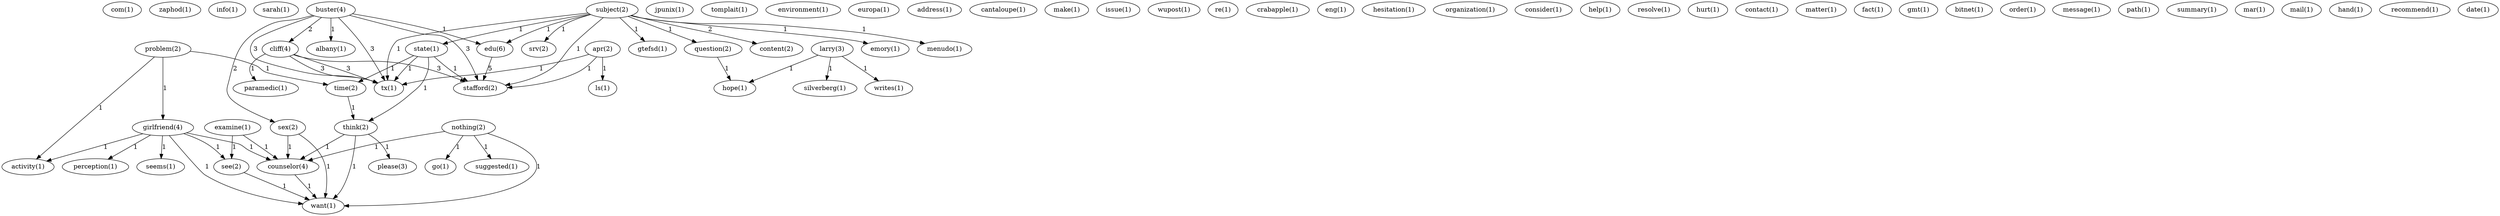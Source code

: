 digraph G {
  com [ label="com(1)" ];
  zaphod [ label="zaphod(1)" ];
  info [ label="info(1)" ];
  sarah [ label="sarah(1)" ];
  problem [ label="problem(2)" ];
  girlfriend [ label="girlfriend(4)" ];
  activity [ label="activity(1)" ];
  time [ label="time(2)" ];
  perception [ label="perception(1)" ];
  seems [ label="seems(1)" ];
  see [ label="see(2)" ];
  counselor [ label="counselor(4)" ];
  want [ label="want(1)" ];
  jpunix [ label="jpunix(1)" ];
  buster [ label="buster(4)" ];
  sex [ label="sex(2)" ];
  cliff [ label="cliff(4)" ];
  tx [ label="tx(1)" ];
  albany [ label="albany(1)" ];
  tx [ label="tx(1)" ];
  edu [ label="edu(6)" ];
  stafford [ label="stafford(2)" ];
  tomplait [ label="tomplait(1)" ];
  environment [ label="environment(1)" ];
  europa [ label="europa(1)" ];
  address [ label="address(1)" ];
  cantaloupe [ label="cantaloupe(1)" ];
  make [ label="make(1)" ];
  issue [ label="issue(1)" ];
  nothing [ label="nothing(2)" ];
  go [ label="go(1)" ];
  suggested [ label="suggested(1)" ];
  wupost [ label="wupost(1)" ];
  re [ label="re(1)" ];
  crabapple [ label="crabapple(1)" ];
  paramedic [ label="paramedic(1)" ];
  eng [ label="eng(1)" ];
  hesitation [ label="hesitation(1)" ];
  organization [ label="organization(1)" ];
  consider [ label="consider(1)" ];
  help [ label="help(1)" ];
  resolve [ label="resolve(1)" ];
  hurt [ label="hurt(1)" ];
  larry [ label="larry(3)" ];
  silverberg [ label="silverberg(1)" ];
  writes [ label="writes(1)" ];
  hope [ label="hope(1)" ];
  subject [ label="subject(2)" ];
  content [ label="content(2)" ];
  emory [ label="emory(1)" ];
  menudo [ label="menudo(1)" ];
  srv [ label="srv(2)" ];
  state [ label="state(1)" ];
  question [ label="question(2)" ];
  gtefsd [ label="gtefsd(1)" ];
  contact [ label="contact(1)" ];
  matter [ label="matter(1)" ];
  fact [ label="fact(1)" ];
  examine [ label="examine(1)" ];
  gmt [ label="gmt(1)" ];
  bitnet [ label="bitnet(1)" ];
  apr [ label="apr(2)" ];
  ls [ label="ls(1)" ];
  think [ label="think(2)" ];
  order [ label="order(1)" ];
  message [ label="message(1)" ];
  path [ label="path(1)" ];
  summary [ label="summary(1)" ];
  mar [ label="mar(1)" ];
  mail [ label="mail(1)" ];
  hand [ label="hand(1)" ];
  please [ label="please(3)" ];
  recommend [ label="recommend(1)" ];
  date [ label="date(1)" ];
  problem -> girlfriend [ label="1" ];
  problem -> activity [ label="1" ];
  problem -> time [ label="1" ];
  girlfriend -> perception [ label="1" ];
  girlfriend -> activity [ label="1" ];
  girlfriend -> seems [ label="1" ];
  girlfriend -> see [ label="1" ];
  girlfriend -> counselor [ label="1" ];
  girlfriend -> want [ label="1" ];
  buster -> sex [ label="2" ];
  buster -> cliff [ label="2" ];
  buster -> tx [ label="3" ];
  buster -> albany [ label="1" ];
  buster -> tx [ label="3" ];
  buster -> edu [ label="1" ];
  buster -> stafford [ label="3" ];
  sex -> counselor [ label="1" ];
  sex -> want [ label="1" ];
  nothing -> go [ label="1" ];
  nothing -> suggested [ label="1" ];
  nothing -> counselor [ label="1" ];
  nothing -> want [ label="1" ];
  cliff -> tx [ label="3" ];
  cliff -> tx [ label="3" ];
  cliff -> paramedic [ label="1" ];
  cliff -> stafford [ label="3" ];
  larry -> silverberg [ label="1" ];
  larry -> writes [ label="1" ];
  larry -> hope [ label="1" ];
  subject -> content [ label="2" ];
  subject -> emory [ label="1" ];
  subject -> menudo [ label="1" ];
  subject -> srv [ label="1" ];
  subject -> state [ label="1" ];
  subject -> question [ label="1" ];
  subject -> tx [ label="1" ];
  subject -> gtefsd [ label="1" ];
  subject -> edu [ label="1" ];
  subject -> stafford [ label="1" ];
  examine -> see [ label="1" ];
  examine -> counselor [ label="1" ];
  apr -> ls [ label="1" ];
  apr -> tx [ label="1" ];
  apr -> stafford [ label="1" ];
  state -> tx [ label="1" ];
  state -> time [ label="1" ];
  state -> think [ label="1" ];
  state -> stafford [ label="1" ];
  question -> hope [ label="1" ];
  time -> think [ label="1" ];
  see -> want [ label="1" ];
  think -> counselor [ label="1" ];
  think -> please [ label="1" ];
  think -> want [ label="1" ];
  counselor -> want [ label="1" ];
  edu -> stafford [ label="5" ];
}
